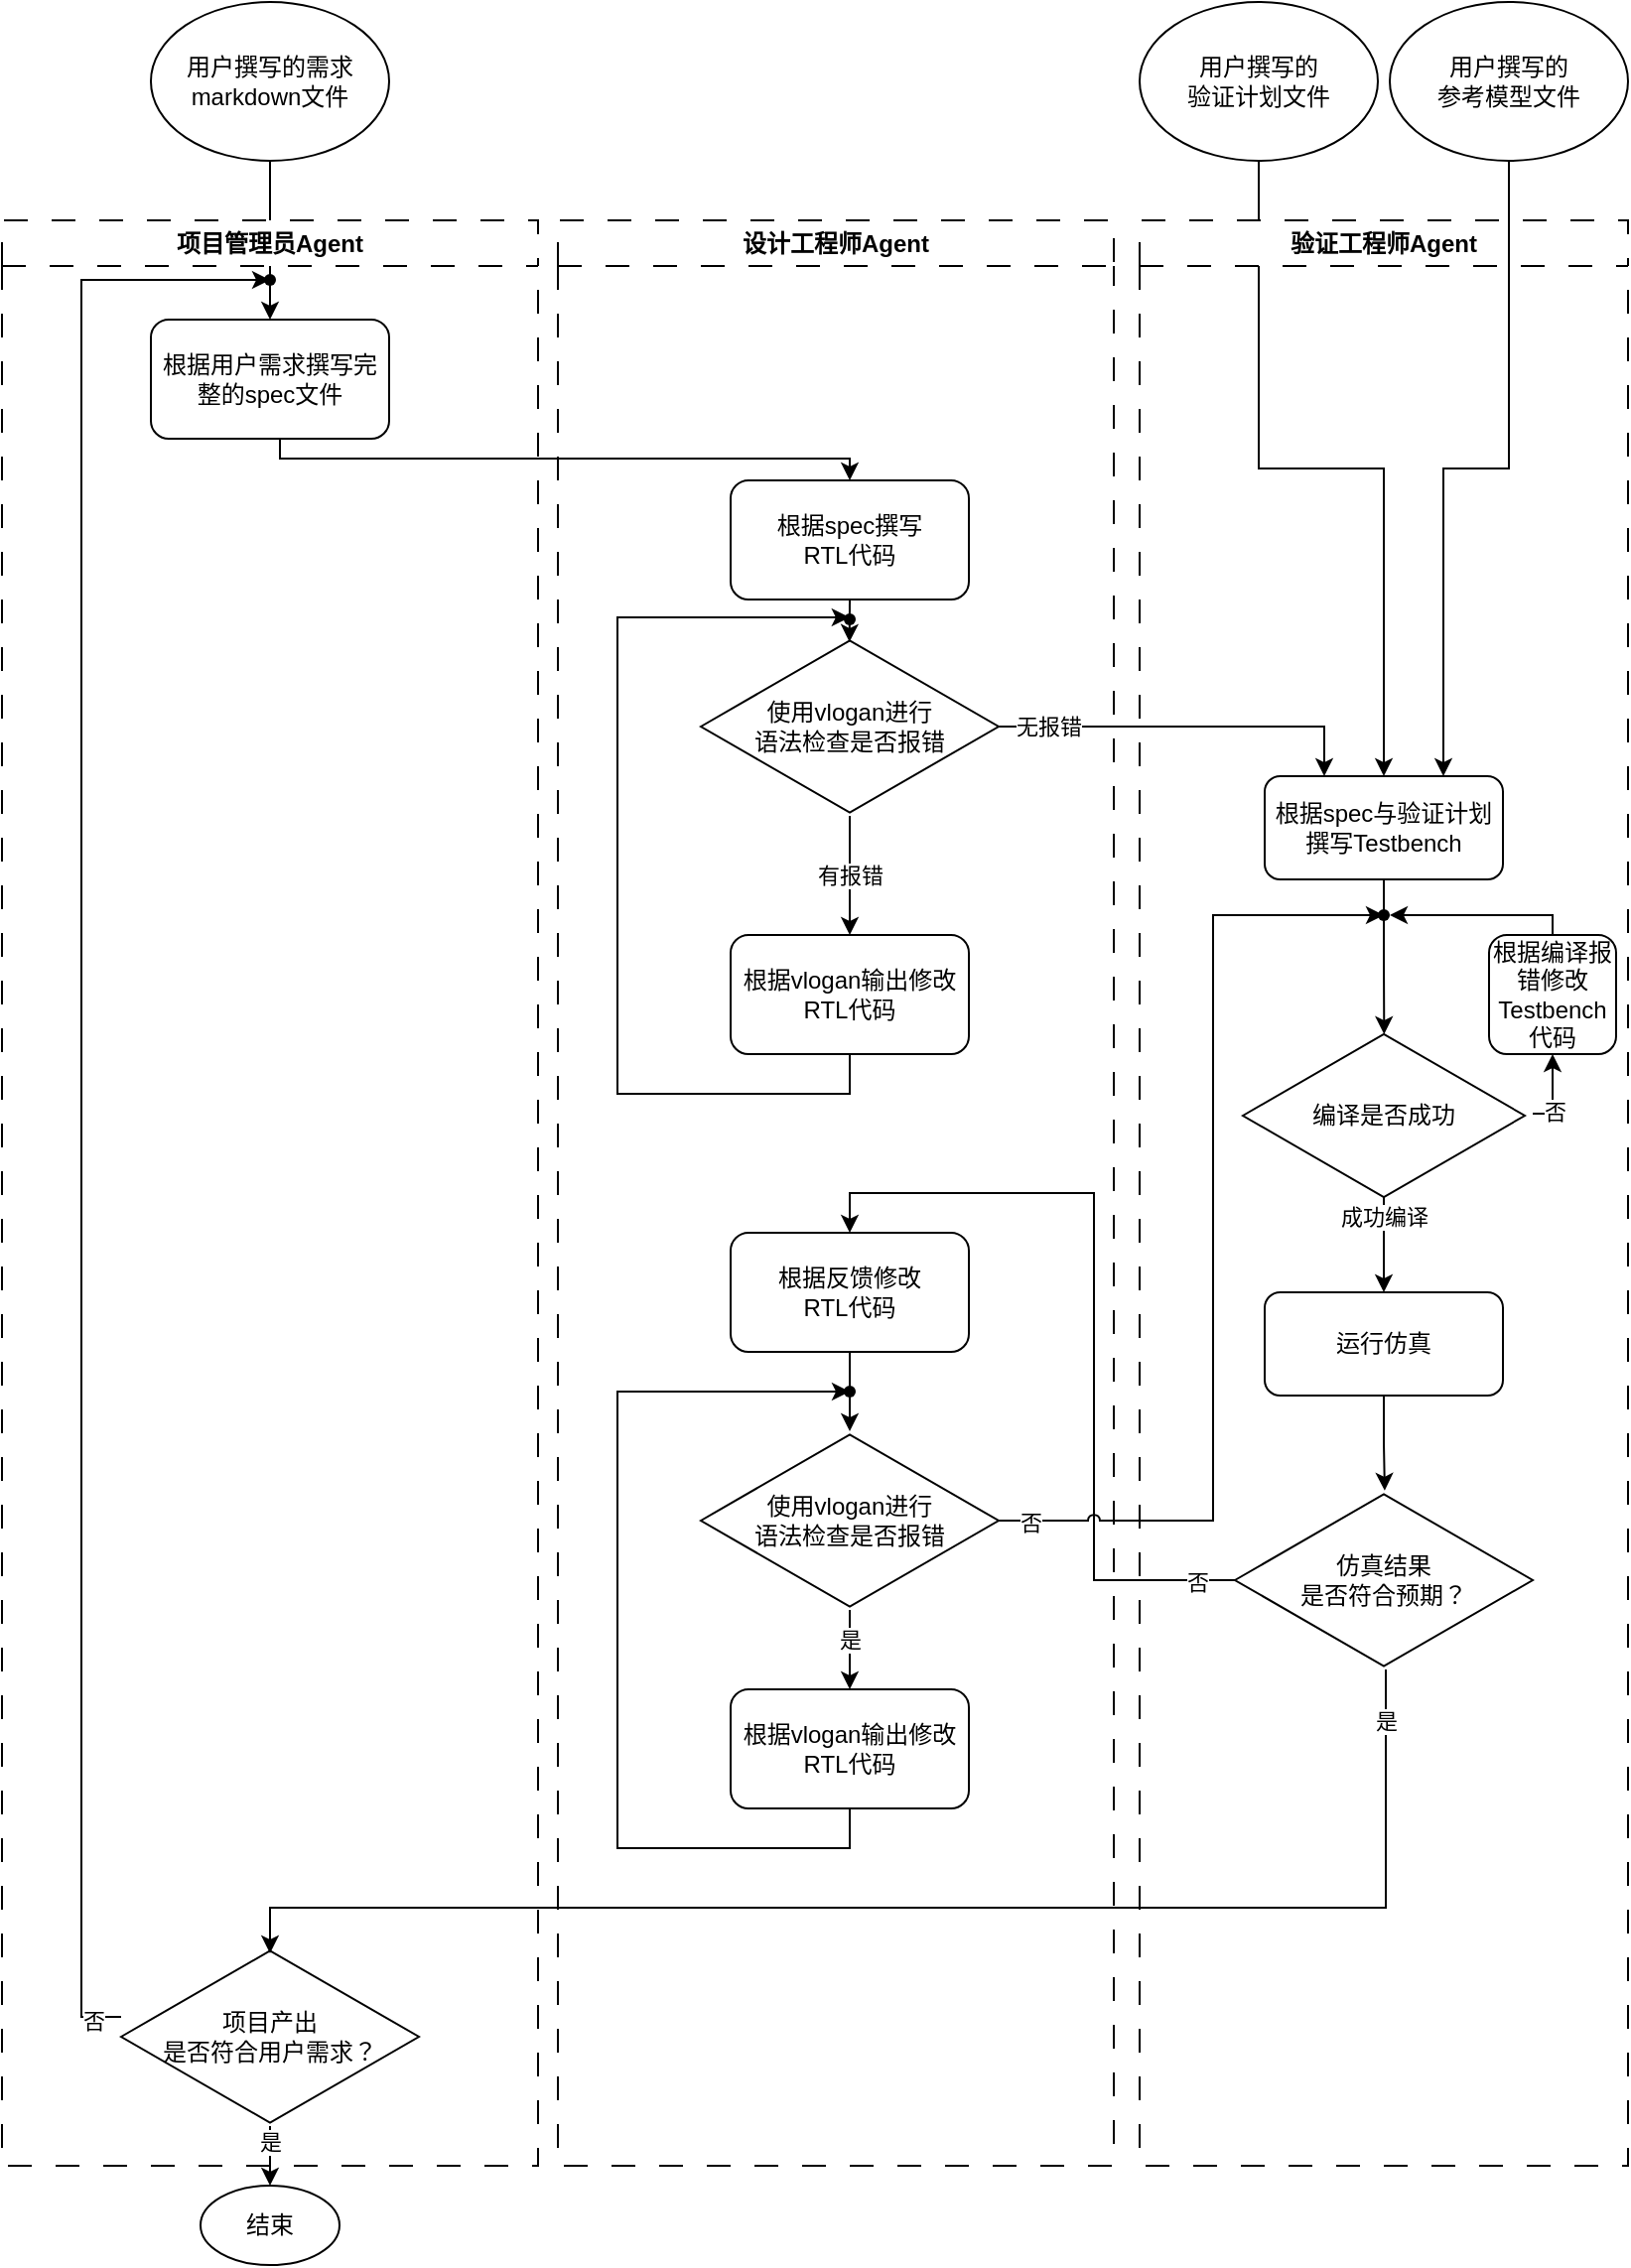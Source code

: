 <mxfile version="27.0.9">
  <diagram name="第 1 页" id="A9veSog5028VYgJKIq2X">
    <mxGraphModel dx="725" dy="428" grid="1" gridSize="10" guides="1" tooltips="1" connect="1" arrows="1" fold="1" page="1" pageScale="1" pageWidth="827" pageHeight="1169" math="0" shadow="0">
      <root>
        <mxCell id="0" />
        <mxCell id="1" parent="0" />
        <mxCell id="OhVE7Z7N8Cwgae5i1ken-64" style="edgeStyle=orthogonalEdgeStyle;rounded=0;orthogonalLoop=1;jettySize=auto;html=1;entryX=0.5;entryY=0;entryDx=0;entryDy=0;" parent="1" source="OhVE7Z7N8Cwgae5i1ken-63" target="OhVE7Z7N8Cwgae5i1ken-7" edge="1">
          <mxGeometry relative="1" as="geometry" />
        </mxCell>
        <mxCell id="OhVE7Z7N8Cwgae5i1ken-15" value="" style="edgeStyle=orthogonalEdgeStyle;rounded=0;orthogonalLoop=1;jettySize=auto;html=1;exitX=0.5;exitY=1;exitDx=0;exitDy=0;" parent="1" source="OhVE7Z7N8Cwgae5i1ken-1" target="OhVE7Z7N8Cwgae5i1ken-2" edge="1">
          <mxGeometry relative="1" as="geometry">
            <Array as="points">
              <mxPoint x="135" y="110" />
              <mxPoint x="135" y="110" />
            </Array>
          </mxGeometry>
        </mxCell>
        <mxCell id="OhVE7Z7N8Cwgae5i1ken-1" value="用户撰写的需求markdown文件" style="ellipse;whiteSpace=wrap;html=1;" parent="1" vertex="1">
          <mxGeometry x="75" y="20" width="120" height="80" as="geometry" />
        </mxCell>
        <mxCell id="OhVE7Z7N8Cwgae5i1ken-3" value="项目管理员Agent" style="swimlane;whiteSpace=wrap;html=1;dashed=1;dashPattern=12 12;" parent="1" vertex="1">
          <mxGeometry y="130" width="270" height="980" as="geometry">
            <mxRectangle y="90" width="120" height="30" as="alternateBounds" />
          </mxGeometry>
        </mxCell>
        <mxCell id="OhVE7Z7N8Cwgae5i1ken-2" value="根据用户需求撰写完整的spec文件" style="rounded=1;whiteSpace=wrap;html=1;" parent="OhVE7Z7N8Cwgae5i1ken-3" vertex="1">
          <mxGeometry x="75" y="50" width="120" height="60" as="geometry" />
        </mxCell>
        <mxCell id="OhVE7Z7N8Cwgae5i1ken-38" style="edgeStyle=orthogonalEdgeStyle;rounded=0;orthogonalLoop=1;jettySize=auto;html=1;" parent="OhVE7Z7N8Cwgae5i1ken-3" target="OhVE7Z7N8Cwgae5i1ken-68" edge="1">
          <mxGeometry relative="1" as="geometry">
            <mxPoint x="60" y="904.99" as="sourcePoint" />
            <mxPoint x="105" y="39.99" as="targetPoint" />
            <Array as="points">
              <mxPoint x="40" y="905" />
              <mxPoint x="40" y="30" />
            </Array>
          </mxGeometry>
        </mxCell>
        <mxCell id="OhVE7Z7N8Cwgae5i1ken-39" value="否" style="edgeLabel;html=1;align=center;verticalAlign=middle;resizable=0;points=[];" parent="OhVE7Z7N8Cwgae5i1ken-38" vertex="1" connectable="0">
          <mxGeometry x="-0.972" y="2" relative="1" as="geometry">
            <mxPoint as="offset" />
          </mxGeometry>
        </mxCell>
        <mxCell id="OhVE7Z7N8Cwgae5i1ken-36" value="项目产出&lt;div&gt;是否符合用户需求？&lt;/div&gt;" style="html=1;whiteSpace=wrap;aspect=fixed;shape=isoRectangle;" parent="OhVE7Z7N8Cwgae5i1ken-3" vertex="1">
          <mxGeometry x="60" y="870" width="150" height="90" as="geometry" />
        </mxCell>
        <mxCell id="OhVE7Z7N8Cwgae5i1ken-68" value="" style="shape=waypoint;sketch=0;fillStyle=solid;size=6;pointerEvents=1;points=[];fillColor=none;resizable=0;rotatable=0;perimeter=centerPerimeter;snapToPoint=1;" parent="OhVE7Z7N8Cwgae5i1ken-3" vertex="1">
          <mxGeometry x="125" y="20" width="20" height="20" as="geometry" />
        </mxCell>
        <mxCell id="OhVE7Z7N8Cwgae5i1ken-4" value="设计工程师Agent" style="swimlane;whiteSpace=wrap;html=1;dashed=1;dashPattern=12 12;" parent="1" vertex="1">
          <mxGeometry x="280" y="130" width="280" height="980" as="geometry">
            <mxRectangle y="90" width="120" height="30" as="alternateBounds" />
          </mxGeometry>
        </mxCell>
        <mxCell id="OhVE7Z7N8Cwgae5i1ken-5" value="根据spec撰写&lt;div&gt;RTL代码&lt;/div&gt;" style="rounded=1;whiteSpace=wrap;html=1;" parent="OhVE7Z7N8Cwgae5i1ken-4" vertex="1">
          <mxGeometry x="87" y="131" width="120" height="60" as="geometry" />
        </mxCell>
        <mxCell id="OhVE7Z7N8Cwgae5i1ken-46" value="有报错" style="edgeStyle=orthogonalEdgeStyle;rounded=0;orthogonalLoop=1;jettySize=auto;html=1;" parent="OhVE7Z7N8Cwgae5i1ken-4" source="OhVE7Z7N8Cwgae5i1ken-9" target="OhVE7Z7N8Cwgae5i1ken-45" edge="1">
          <mxGeometry relative="1" as="geometry" />
        </mxCell>
        <mxCell id="OhVE7Z7N8Cwgae5i1ken-9" value="使用vlogan&lt;span style=&quot;background-color: transparent; color: light-dark(rgb(0, 0, 0), rgb(255, 255, 255));&quot;&gt;进行&lt;/span&gt;&lt;div&gt;&lt;span style=&quot;background-color: transparent; color: light-dark(rgb(0, 0, 0), rgb(255, 255, 255));&quot;&gt;语法检查是否报错&lt;/span&gt;&lt;/div&gt;" style="html=1;whiteSpace=wrap;aspect=fixed;shape=isoRectangle;" parent="OhVE7Z7N8Cwgae5i1ken-4" vertex="1">
          <mxGeometry x="72" y="210" width="150" height="90" as="geometry" />
        </mxCell>
        <mxCell id="OhVE7Z7N8Cwgae5i1ken-32" style="edgeStyle=orthogonalEdgeStyle;rounded=0;orthogonalLoop=1;jettySize=auto;html=1;exitX=0.5;exitY=1;exitDx=0;exitDy=0;" parent="OhVE7Z7N8Cwgae5i1ken-4" source="OhVE7Z7N8Cwgae5i1ken-13" target="OhVE7Z7N8Cwgae5i1ken-14" edge="1">
          <mxGeometry relative="1" as="geometry" />
        </mxCell>
        <mxCell id="OhVE7Z7N8Cwgae5i1ken-13" value="根据反馈修改&lt;div&gt;RTL代码&lt;/div&gt;" style="rounded=1;whiteSpace=wrap;html=1;" parent="OhVE7Z7N8Cwgae5i1ken-4" vertex="1">
          <mxGeometry x="87" y="510" width="120" height="60" as="geometry" />
        </mxCell>
        <mxCell id="OhVE7Z7N8Cwgae5i1ken-56" style="edgeStyle=orthogonalEdgeStyle;rounded=0;orthogonalLoop=1;jettySize=auto;html=1;entryX=0.5;entryY=0;entryDx=0;entryDy=0;" parent="OhVE7Z7N8Cwgae5i1ken-4" source="OhVE7Z7N8Cwgae5i1ken-14" target="OhVE7Z7N8Cwgae5i1ken-55" edge="1">
          <mxGeometry relative="1" as="geometry" />
        </mxCell>
        <mxCell id="OhVE7Z7N8Cwgae5i1ken-59" value="是" style="edgeLabel;html=1;align=center;verticalAlign=middle;resizable=0;points=[];" parent="OhVE7Z7N8Cwgae5i1ken-56" vertex="1" connectable="0">
          <mxGeometry x="-0.284" y="2" relative="1" as="geometry">
            <mxPoint x="-2" as="offset" />
          </mxGeometry>
        </mxCell>
        <mxCell id="OhVE7Z7N8Cwgae5i1ken-14" value="使用vlogan&lt;span style=&quot;background-color: transparent; color: light-dark(rgb(0, 0, 0), rgb(255, 255, 255));&quot;&gt;进行&lt;/span&gt;&lt;div&gt;&lt;span style=&quot;background-color: transparent; color: light-dark(rgb(0, 0, 0), rgb(255, 255, 255));&quot;&gt;语法检查是否报错&lt;/span&gt;&lt;/div&gt;" style="html=1;whiteSpace=wrap;aspect=fixed;shape=isoRectangle;" parent="OhVE7Z7N8Cwgae5i1ken-4" vertex="1">
          <mxGeometry x="72" y="610" width="150" height="90" as="geometry" />
        </mxCell>
        <mxCell id="OhVE7Z7N8Cwgae5i1ken-19" style="edgeStyle=orthogonalEdgeStyle;rounded=0;orthogonalLoop=1;jettySize=auto;html=1;exitX=0.5;exitY=1;exitDx=0;exitDy=0;entryX=0.499;entryY=0.027;entryDx=0;entryDy=0;entryPerimeter=0;" parent="OhVE7Z7N8Cwgae5i1ken-4" source="OhVE7Z7N8Cwgae5i1ken-5" target="OhVE7Z7N8Cwgae5i1ken-9" edge="1">
          <mxGeometry relative="1" as="geometry" />
        </mxCell>
        <mxCell id="OhVE7Z7N8Cwgae5i1ken-47" style="edgeStyle=orthogonalEdgeStyle;rounded=0;orthogonalLoop=1;jettySize=auto;html=1;exitX=0.5;exitY=1;exitDx=0;exitDy=0;" parent="OhVE7Z7N8Cwgae5i1ken-4" source="OhVE7Z7N8Cwgae5i1ken-45" edge="1">
          <mxGeometry relative="1" as="geometry">
            <mxPoint x="146.917" y="200" as="targetPoint" />
            <Array as="points">
              <mxPoint x="147" y="440" />
              <mxPoint x="30" y="440" />
              <mxPoint x="30" y="200" />
            </Array>
          </mxGeometry>
        </mxCell>
        <mxCell id="OhVE7Z7N8Cwgae5i1ken-45" value="根据vlogan输出修改RTL代码" style="rounded=1;whiteSpace=wrap;html=1;" parent="OhVE7Z7N8Cwgae5i1ken-4" vertex="1">
          <mxGeometry x="87" y="360" width="120" height="60" as="geometry" />
        </mxCell>
        <mxCell id="OhVE7Z7N8Cwgae5i1ken-58" style="edgeStyle=orthogonalEdgeStyle;rounded=0;orthogonalLoop=1;jettySize=auto;html=1;" parent="OhVE7Z7N8Cwgae5i1ken-4" source="OhVE7Z7N8Cwgae5i1ken-55" target="OhVE7Z7N8Cwgae5i1ken-69" edge="1">
          <mxGeometry relative="1" as="geometry">
            <mxPoint x="147" y="590" as="targetPoint" />
            <Array as="points">
              <mxPoint x="147" y="820" />
              <mxPoint x="30" y="820" />
              <mxPoint x="30" y="590" />
            </Array>
          </mxGeometry>
        </mxCell>
        <mxCell id="OhVE7Z7N8Cwgae5i1ken-55" value="根据vlogan输出修改RTL代码" style="rounded=1;whiteSpace=wrap;html=1;" parent="OhVE7Z7N8Cwgae5i1ken-4" vertex="1">
          <mxGeometry x="87" y="740" width="120" height="60" as="geometry" />
        </mxCell>
        <mxCell id="OhVE7Z7N8Cwgae5i1ken-67" value="" style="shape=waypoint;sketch=0;fillStyle=solid;size=6;pointerEvents=1;points=[];fillColor=none;resizable=0;rotatable=0;perimeter=centerPerimeter;snapToPoint=1;" parent="OhVE7Z7N8Cwgae5i1ken-4" vertex="1">
          <mxGeometry x="137" y="191" width="20" height="20" as="geometry" />
        </mxCell>
        <mxCell id="OhVE7Z7N8Cwgae5i1ken-69" value="" style="shape=waypoint;sketch=0;fillStyle=solid;size=6;pointerEvents=1;points=[];fillColor=none;resizable=0;rotatable=0;perimeter=centerPerimeter;snapToPoint=1;" parent="OhVE7Z7N8Cwgae5i1ken-4" vertex="1">
          <mxGeometry x="137" y="580" width="20" height="20" as="geometry" />
        </mxCell>
        <mxCell id="OhVE7Z7N8Cwgae5i1ken-6" value="验证工程师Agent" style="swimlane;whiteSpace=wrap;html=1;dashed=1;dashPattern=12 12;" parent="1" vertex="1">
          <mxGeometry x="573" y="130" width="246" height="980" as="geometry">
            <mxRectangle y="90" width="120" height="30" as="alternateBounds" />
          </mxGeometry>
        </mxCell>
        <mxCell id="OhVE7Z7N8Cwgae5i1ken-7" value="根据spec与验证计划撰写&lt;span style=&quot;background-color: transparent; color: light-dark(rgb(0, 0, 0), rgb(255, 255, 255));&quot;&gt;Testbench&lt;/span&gt;" style="rounded=1;whiteSpace=wrap;html=1;" parent="OhVE7Z7N8Cwgae5i1ken-6" vertex="1">
          <mxGeometry x="63" y="280" width="120" height="52" as="geometry" />
        </mxCell>
        <mxCell id="OhVE7Z7N8Cwgae5i1ken-27" style="edgeStyle=orthogonalEdgeStyle;rounded=0;orthogonalLoop=1;jettySize=auto;html=1;entryX=0.5;entryY=0;entryDx=0;entryDy=0;" parent="OhVE7Z7N8Cwgae5i1ken-6" source="OhVE7Z7N8Cwgae5i1ken-10" target="OhVE7Z7N8Cwgae5i1ken-11" edge="1">
          <mxGeometry relative="1" as="geometry" />
        </mxCell>
        <mxCell id="OhVE7Z7N8Cwgae5i1ken-28" value="成功编译" style="edgeLabel;html=1;align=center;verticalAlign=middle;resizable=0;points=[];" parent="OhVE7Z7N8Cwgae5i1ken-27" vertex="1" connectable="0">
          <mxGeometry x="-0.578" relative="1" as="geometry">
            <mxPoint as="offset" />
          </mxGeometry>
        </mxCell>
        <mxCell id="OhVE7Z7N8Cwgae5i1ken-53" style="edgeStyle=orthogonalEdgeStyle;rounded=0;orthogonalLoop=1;jettySize=auto;html=1;entryX=0.5;entryY=1;entryDx=0;entryDy=0;" parent="OhVE7Z7N8Cwgae5i1ken-6" source="OhVE7Z7N8Cwgae5i1ken-10" target="OhVE7Z7N8Cwgae5i1ken-49" edge="1">
          <mxGeometry relative="1" as="geometry">
            <Array as="points">
              <mxPoint x="208" y="450" />
            </Array>
          </mxGeometry>
        </mxCell>
        <mxCell id="OhVE7Z7N8Cwgae5i1ken-54" value="否" style="edgeLabel;html=1;align=center;verticalAlign=middle;resizable=0;points=[];" parent="OhVE7Z7N8Cwgae5i1ken-53" vertex="1" connectable="0">
          <mxGeometry x="-0.164" relative="1" as="geometry">
            <mxPoint x="1" y="5" as="offset" />
          </mxGeometry>
        </mxCell>
        <mxCell id="OhVE7Z7N8Cwgae5i1ken-10" value="编译是否成功" style="html=1;whiteSpace=wrap;aspect=fixed;shape=isoRectangle;" parent="OhVE7Z7N8Cwgae5i1ken-6" vertex="1">
          <mxGeometry x="48" y="410" width="150" height="82" as="geometry" />
        </mxCell>
        <mxCell id="OhVE7Z7N8Cwgae5i1ken-11" value="运行仿真" style="rounded=1;whiteSpace=wrap;html=1;" parent="OhVE7Z7N8Cwgae5i1ken-6" vertex="1">
          <mxGeometry x="63" y="540" width="120" height="52" as="geometry" />
        </mxCell>
        <mxCell id="OhVE7Z7N8Cwgae5i1ken-12" value="仿真结果&lt;div&gt;是否符合预期？&lt;/div&gt;" style="html=1;whiteSpace=wrap;aspect=fixed;shape=isoRectangle;" parent="OhVE7Z7N8Cwgae5i1ken-6" vertex="1">
          <mxGeometry x="48" y="640" width="150" height="90" as="geometry" />
        </mxCell>
        <mxCell id="OhVE7Z7N8Cwgae5i1ken-26" style="edgeStyle=orthogonalEdgeStyle;rounded=0;orthogonalLoop=1;jettySize=auto;html=1;exitX=0.5;exitY=1;exitDx=0;exitDy=0;entryX=0.501;entryY=0;entryDx=0;entryDy=0;entryPerimeter=0;" parent="OhVE7Z7N8Cwgae5i1ken-6" source="OhVE7Z7N8Cwgae5i1ken-7" target="OhVE7Z7N8Cwgae5i1ken-10" edge="1">
          <mxGeometry relative="1" as="geometry" />
        </mxCell>
        <mxCell id="OhVE7Z7N8Cwgae5i1ken-29" style="edgeStyle=orthogonalEdgeStyle;rounded=0;orthogonalLoop=1;jettySize=auto;html=1;exitX=0.5;exitY=1;exitDx=0;exitDy=0;entryX=0.503;entryY=-0.001;entryDx=0;entryDy=0;entryPerimeter=0;" parent="OhVE7Z7N8Cwgae5i1ken-6" source="OhVE7Z7N8Cwgae5i1ken-11" target="OhVE7Z7N8Cwgae5i1ken-12" edge="1">
          <mxGeometry relative="1" as="geometry" />
        </mxCell>
        <mxCell id="OhVE7Z7N8Cwgae5i1ken-51" style="edgeStyle=orthogonalEdgeStyle;rounded=0;orthogonalLoop=1;jettySize=auto;html=1;flowAnimation=0;shadow=0;" parent="OhVE7Z7N8Cwgae5i1ken-6" source="OhVE7Z7N8Cwgae5i1ken-49" edge="1">
          <mxGeometry relative="1" as="geometry">
            <mxPoint x="126" y="350" as="targetPoint" />
            <Array as="points">
              <mxPoint x="208" y="350" />
            </Array>
          </mxGeometry>
        </mxCell>
        <mxCell id="OhVE7Z7N8Cwgae5i1ken-49" value="根据编译报错修改Testbench代码" style="rounded=1;whiteSpace=wrap;html=1;" parent="OhVE7Z7N8Cwgae5i1ken-6" vertex="1">
          <mxGeometry x="176" y="360" width="64" height="60" as="geometry" />
        </mxCell>
        <mxCell id="OhVE7Z7N8Cwgae5i1ken-61" value="" style="shape=waypoint;sketch=0;fillStyle=solid;size=6;pointerEvents=1;points=[];fillColor=none;resizable=0;rotatable=0;perimeter=centerPerimeter;snapToPoint=1;" parent="OhVE7Z7N8Cwgae5i1ken-6" vertex="1">
          <mxGeometry x="113" y="340" width="20" height="20" as="geometry" />
        </mxCell>
        <mxCell id="OhVE7Z7N8Cwgae5i1ken-17" style="edgeStyle=orthogonalEdgeStyle;rounded=0;orthogonalLoop=1;jettySize=auto;html=1;exitX=0.5;exitY=1;exitDx=0;exitDy=0;" parent="1" source="OhVE7Z7N8Cwgae5i1ken-2" target="OhVE7Z7N8Cwgae5i1ken-5" edge="1">
          <mxGeometry relative="1" as="geometry">
            <Array as="points">
              <mxPoint x="140" y="250" />
              <mxPoint x="427" y="250" />
            </Array>
          </mxGeometry>
        </mxCell>
        <mxCell id="OhVE7Z7N8Cwgae5i1ken-23" value="" style="edgeStyle=orthogonalEdgeStyle;rounded=0;orthogonalLoop=1;jettySize=auto;html=1;entryX=0.25;entryY=0;entryDx=0;entryDy=0;" parent="1" source="OhVE7Z7N8Cwgae5i1ken-9" target="OhVE7Z7N8Cwgae5i1ken-7" edge="1">
          <mxGeometry relative="1" as="geometry" />
        </mxCell>
        <mxCell id="OhVE7Z7N8Cwgae5i1ken-25" value="无报错" style="edgeLabel;html=1;align=center;verticalAlign=middle;resizable=0;points=[];" parent="OhVE7Z7N8Cwgae5i1ken-23" vertex="1" connectable="0">
          <mxGeometry x="-0.831" y="1" relative="1" as="geometry">
            <mxPoint x="9" y="1" as="offset" />
          </mxGeometry>
        </mxCell>
        <mxCell id="OhVE7Z7N8Cwgae5i1ken-30" style="edgeStyle=orthogonalEdgeStyle;rounded=0;orthogonalLoop=1;jettySize=auto;html=1;entryX=0.5;entryY=0;entryDx=0;entryDy=0;" parent="1" source="OhVE7Z7N8Cwgae5i1ken-12" target="OhVE7Z7N8Cwgae5i1ken-13" edge="1">
          <mxGeometry relative="1" as="geometry">
            <Array as="points">
              <mxPoint x="550" y="815" />
              <mxPoint x="550" y="620" />
              <mxPoint x="427" y="620" />
            </Array>
          </mxGeometry>
        </mxCell>
        <mxCell id="OhVE7Z7N8Cwgae5i1ken-31" value="否" style="edgeLabel;html=1;align=center;verticalAlign=middle;resizable=0;points=[];" parent="OhVE7Z7N8Cwgae5i1ken-30" vertex="1" connectable="0">
          <mxGeometry x="-0.907" y="1" relative="1" as="geometry">
            <mxPoint as="offset" />
          </mxGeometry>
        </mxCell>
        <mxCell id="OhVE7Z7N8Cwgae5i1ken-37" style="edgeStyle=orthogonalEdgeStyle;rounded=0;orthogonalLoop=1;jettySize=auto;html=1;entryX=0.497;entryY=0.033;entryDx=0;entryDy=0;entryPerimeter=0;" parent="1" source="OhVE7Z7N8Cwgae5i1ken-12" target="OhVE7Z7N8Cwgae5i1ken-36" edge="1">
          <mxGeometry relative="1" as="geometry">
            <mxPoint x="410" y="1010" as="targetPoint" />
            <Array as="points">
              <mxPoint x="697" y="980" />
              <mxPoint x="135" y="980" />
              <mxPoint x="135" y="1003" />
            </Array>
          </mxGeometry>
        </mxCell>
        <mxCell id="OhVE7Z7N8Cwgae5i1ken-40" value="是" style="edgeLabel;html=1;align=center;verticalAlign=middle;resizable=0;points=[];" parent="OhVE7Z7N8Cwgae5i1ken-37" vertex="1" connectable="0">
          <mxGeometry x="-0.926" relative="1" as="geometry">
            <mxPoint as="offset" />
          </mxGeometry>
        </mxCell>
        <mxCell id="OhVE7Z7N8Cwgae5i1ken-42" value="结束" style="ellipse;whiteSpace=wrap;html=1;" parent="1" vertex="1">
          <mxGeometry x="100" y="1120" width="70" height="40" as="geometry" />
        </mxCell>
        <mxCell id="OhVE7Z7N8Cwgae5i1ken-43" style="edgeStyle=orthogonalEdgeStyle;rounded=0;orthogonalLoop=1;jettySize=auto;html=1;" parent="1" source="OhVE7Z7N8Cwgae5i1ken-36" target="OhVE7Z7N8Cwgae5i1ken-42" edge="1">
          <mxGeometry relative="1" as="geometry" />
        </mxCell>
        <mxCell id="OhVE7Z7N8Cwgae5i1ken-70" value="是" style="edgeLabel;html=1;align=center;verticalAlign=middle;resizable=0;points=[];" parent="OhVE7Z7N8Cwgae5i1ken-43" vertex="1" connectable="0">
          <mxGeometry x="-0.706" relative="1" as="geometry">
            <mxPoint as="offset" />
          </mxGeometry>
        </mxCell>
        <mxCell id="OhVE7Z7N8Cwgae5i1ken-60" style="edgeStyle=orthogonalEdgeStyle;rounded=0;orthogonalLoop=1;jettySize=auto;html=1;jumpStyle=arc;" parent="1" source="OhVE7Z7N8Cwgae5i1ken-14" target="OhVE7Z7N8Cwgae5i1ken-61" edge="1">
          <mxGeometry relative="1" as="geometry">
            <mxPoint x="690" y="490" as="targetPoint" />
            <Array as="points">
              <mxPoint x="610" y="785" />
              <mxPoint x="610" y="480" />
            </Array>
          </mxGeometry>
        </mxCell>
        <mxCell id="OhVE7Z7N8Cwgae5i1ken-62" value="否" style="edgeLabel;html=1;align=center;verticalAlign=middle;resizable=0;points=[];" parent="OhVE7Z7N8Cwgae5i1ken-60" vertex="1" connectable="0">
          <mxGeometry x="-0.936" y="-1" relative="1" as="geometry">
            <mxPoint as="offset" />
          </mxGeometry>
        </mxCell>
        <mxCell id="OhVE7Z7N8Cwgae5i1ken-63" value="用户撰写的&lt;div&gt;验证计划文件&lt;/div&gt;" style="ellipse;whiteSpace=wrap;html=1;" parent="1" vertex="1">
          <mxGeometry x="573" y="20" width="120" height="80" as="geometry" />
        </mxCell>
        <mxCell id="ex4-P5LH5tyjRYYnW9Iy-2" style="edgeStyle=orthogonalEdgeStyle;rounded=0;orthogonalLoop=1;jettySize=auto;html=1;exitX=0.5;exitY=1;exitDx=0;exitDy=0;entryX=0.75;entryY=0;entryDx=0;entryDy=0;" edge="1" parent="1" source="ex4-P5LH5tyjRYYnW9Iy-1" target="OhVE7Z7N8Cwgae5i1ken-7">
          <mxGeometry relative="1" as="geometry" />
        </mxCell>
        <mxCell id="ex4-P5LH5tyjRYYnW9Iy-1" value="用户撰写的&lt;div&gt;参考模型文件&lt;/div&gt;" style="ellipse;whiteSpace=wrap;html=1;" vertex="1" parent="1">
          <mxGeometry x="699" y="20" width="120" height="80" as="geometry" />
        </mxCell>
      </root>
    </mxGraphModel>
  </diagram>
</mxfile>

